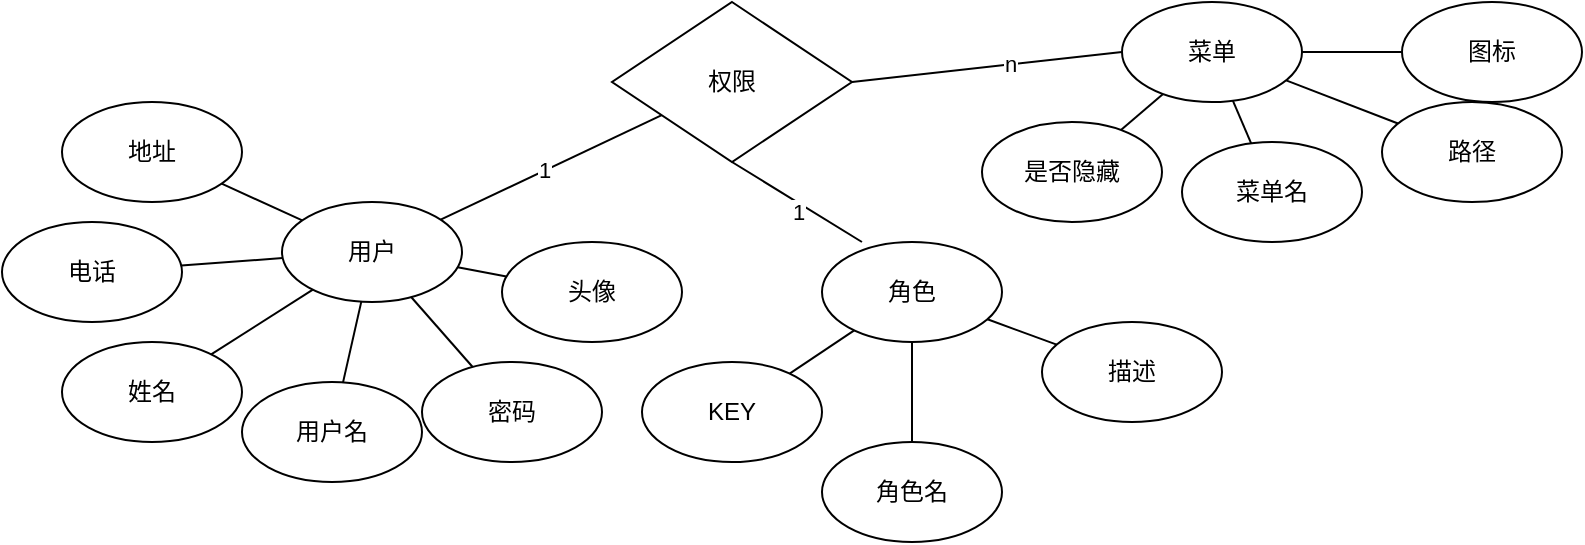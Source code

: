 <mxfile version="21.0.6" type="github">
  <diagram name="第 1 页" id="2mRQ52QLlzKnQliinkt1">
    <mxGraphModel dx="984" dy="590" grid="1" gridSize="10" guides="1" tooltips="1" connect="1" arrows="1" fold="1" page="1" pageScale="1" pageWidth="827" pageHeight="1169" math="0" shadow="0">
      <root>
        <mxCell id="0" />
        <mxCell id="1" parent="0" />
        <mxCell id="mOGSaVw1MvXez0ik0sxi-4" value="" style="rounded=0;orthogonalLoop=1;jettySize=auto;html=1;endArrow=none;endFill=0;" edge="1" parent="1" source="mOGSaVw1MvXez0ik0sxi-1" target="mOGSaVw1MvXez0ik0sxi-3">
          <mxGeometry relative="1" as="geometry" />
        </mxCell>
        <mxCell id="mOGSaVw1MvXez0ik0sxi-47" value="" style="rounded=0;orthogonalLoop=1;jettySize=auto;html=1;endArrow=none;endFill=0;" edge="1" parent="1" source="mOGSaVw1MvXez0ik0sxi-1" target="mOGSaVw1MvXez0ik0sxi-46">
          <mxGeometry relative="1" as="geometry" />
        </mxCell>
        <mxCell id="mOGSaVw1MvXez0ik0sxi-50" value="1" style="edgeLabel;html=1;align=center;verticalAlign=middle;resizable=0;points=[];" vertex="1" connectable="0" parent="mOGSaVw1MvXez0ik0sxi-47">
          <mxGeometry x="-0.059" y="1" relative="1" as="geometry">
            <mxPoint as="offset" />
          </mxGeometry>
        </mxCell>
        <mxCell id="mOGSaVw1MvXez0ik0sxi-1" value="用户" style="ellipse;whiteSpace=wrap;html=1;" vertex="1" parent="1">
          <mxGeometry x="160" y="360" width="90" height="50" as="geometry" />
        </mxCell>
        <mxCell id="mOGSaVw1MvXez0ik0sxi-3" value="姓名" style="ellipse;whiteSpace=wrap;html=1;" vertex="1" parent="1">
          <mxGeometry x="50" y="430" width="90" height="50" as="geometry" />
        </mxCell>
        <mxCell id="mOGSaVw1MvXez0ik0sxi-9" value="" style="rounded=0;orthogonalLoop=1;jettySize=auto;html=1;endArrow=none;endFill=0;" edge="1" parent="1" target="mOGSaVw1MvXez0ik0sxi-10" source="mOGSaVw1MvXez0ik0sxi-1">
          <mxGeometry relative="1" as="geometry">
            <mxPoint x="285" y="450" as="sourcePoint" />
          </mxGeometry>
        </mxCell>
        <mxCell id="mOGSaVw1MvXez0ik0sxi-10" value="用户名" style="ellipse;whiteSpace=wrap;html=1;" vertex="1" parent="1">
          <mxGeometry x="140" y="450" width="90" height="50" as="geometry" />
        </mxCell>
        <mxCell id="mOGSaVw1MvXez0ik0sxi-12" value="" style="rounded=0;orthogonalLoop=1;jettySize=auto;html=1;endArrow=none;endFill=0;" edge="1" parent="1" target="mOGSaVw1MvXez0ik0sxi-13" source="mOGSaVw1MvXez0ik0sxi-1">
          <mxGeometry relative="1" as="geometry">
            <mxPoint x="145" y="300" as="sourcePoint" />
          </mxGeometry>
        </mxCell>
        <mxCell id="mOGSaVw1MvXez0ik0sxi-13" value="电话" style="ellipse;whiteSpace=wrap;html=1;" vertex="1" parent="1">
          <mxGeometry x="20" y="370" width="90" height="50" as="geometry" />
        </mxCell>
        <mxCell id="mOGSaVw1MvXez0ik0sxi-14" value="" style="rounded=0;orthogonalLoop=1;jettySize=auto;html=1;endArrow=none;endFill=0;" edge="1" parent="1" target="mOGSaVw1MvXez0ik0sxi-15" source="mOGSaVw1MvXez0ik0sxi-1">
          <mxGeometry relative="1" as="geometry">
            <mxPoint x="365" y="417" as="sourcePoint" />
          </mxGeometry>
        </mxCell>
        <mxCell id="mOGSaVw1MvXez0ik0sxi-15" value="密码" style="ellipse;whiteSpace=wrap;html=1;" vertex="1" parent="1">
          <mxGeometry x="230" y="440" width="90" height="50" as="geometry" />
        </mxCell>
        <mxCell id="mOGSaVw1MvXez0ik0sxi-16" value="" style="rounded=0;orthogonalLoop=1;jettySize=auto;html=1;endArrow=none;endFill=0;" edge="1" parent="1" target="mOGSaVw1MvXez0ik0sxi-17" source="mOGSaVw1MvXez0ik0sxi-1">
          <mxGeometry relative="1" as="geometry">
            <mxPoint x="415" y="347" as="sourcePoint" />
          </mxGeometry>
        </mxCell>
        <mxCell id="mOGSaVw1MvXez0ik0sxi-17" value="头像" style="ellipse;whiteSpace=wrap;html=1;" vertex="1" parent="1">
          <mxGeometry x="270" y="380" width="90" height="50" as="geometry" />
        </mxCell>
        <mxCell id="mOGSaVw1MvXez0ik0sxi-18" value="" style="rounded=0;orthogonalLoop=1;jettySize=auto;html=1;endArrow=none;endFill=0;" edge="1" parent="1" target="mOGSaVw1MvXez0ik0sxi-19" source="mOGSaVw1MvXez0ik0sxi-1">
          <mxGeometry relative="1" as="geometry">
            <mxPoint x="125" y="230" as="sourcePoint" />
          </mxGeometry>
        </mxCell>
        <mxCell id="mOGSaVw1MvXez0ik0sxi-19" value="地址" style="ellipse;whiteSpace=wrap;html=1;" vertex="1" parent="1">
          <mxGeometry x="50" y="310" width="90" height="50" as="geometry" />
        </mxCell>
        <mxCell id="mOGSaVw1MvXez0ik0sxi-20" value="" style="rounded=0;orthogonalLoop=1;jettySize=auto;html=1;endArrow=none;endFill=0;" edge="1" parent="1" source="mOGSaVw1MvXez0ik0sxi-21" target="mOGSaVw1MvXez0ik0sxi-22">
          <mxGeometry relative="1" as="geometry" />
        </mxCell>
        <mxCell id="mOGSaVw1MvXez0ik0sxi-21" value="角色" style="ellipse;whiteSpace=wrap;html=1;" vertex="1" parent="1">
          <mxGeometry x="430" y="380" width="90" height="50" as="geometry" />
        </mxCell>
        <mxCell id="mOGSaVw1MvXez0ik0sxi-22" value="角色名" style="ellipse;whiteSpace=wrap;html=1;" vertex="1" parent="1">
          <mxGeometry x="430" y="480" width="90" height="50" as="geometry" />
        </mxCell>
        <mxCell id="mOGSaVw1MvXez0ik0sxi-23" value="" style="rounded=0;orthogonalLoop=1;jettySize=auto;html=1;endArrow=none;endFill=0;" edge="1" parent="1" source="mOGSaVw1MvXez0ik0sxi-21" target="mOGSaVw1MvXez0ik0sxi-24">
          <mxGeometry relative="1" as="geometry">
            <mxPoint x="505" y="460" as="sourcePoint" />
          </mxGeometry>
        </mxCell>
        <mxCell id="mOGSaVw1MvXez0ik0sxi-24" value="描述" style="ellipse;whiteSpace=wrap;html=1;" vertex="1" parent="1">
          <mxGeometry x="540" y="420" width="90" height="50" as="geometry" />
        </mxCell>
        <mxCell id="mOGSaVw1MvXez0ik0sxi-25" value="" style="rounded=0;orthogonalLoop=1;jettySize=auto;html=1;endArrow=none;endFill=0;" edge="1" parent="1" source="mOGSaVw1MvXez0ik0sxi-21" target="mOGSaVw1MvXez0ik0sxi-26">
          <mxGeometry relative="1" as="geometry">
            <mxPoint x="365" y="310" as="sourcePoint" />
          </mxGeometry>
        </mxCell>
        <mxCell id="mOGSaVw1MvXez0ik0sxi-26" value="KEY" style="ellipse;whiteSpace=wrap;html=1;" vertex="1" parent="1">
          <mxGeometry x="340" y="440" width="90" height="50" as="geometry" />
        </mxCell>
        <mxCell id="mOGSaVw1MvXez0ik0sxi-33" value="" style="rounded=0;orthogonalLoop=1;jettySize=auto;html=1;endArrow=none;endFill=0;" edge="1" parent="1" source="mOGSaVw1MvXez0ik0sxi-34" target="mOGSaVw1MvXez0ik0sxi-35">
          <mxGeometry relative="1" as="geometry" />
        </mxCell>
        <mxCell id="mOGSaVw1MvXez0ik0sxi-34" value="菜单" style="ellipse;whiteSpace=wrap;html=1;" vertex="1" parent="1">
          <mxGeometry x="580" y="260" width="90" height="50" as="geometry" />
        </mxCell>
        <mxCell id="mOGSaVw1MvXez0ik0sxi-35" value="是否隐藏" style="ellipse;whiteSpace=wrap;html=1;" vertex="1" parent="1">
          <mxGeometry x="510" y="320" width="90" height="50" as="geometry" />
        </mxCell>
        <mxCell id="mOGSaVw1MvXez0ik0sxi-36" value="" style="rounded=0;orthogonalLoop=1;jettySize=auto;html=1;endArrow=none;endFill=0;" edge="1" parent="1" source="mOGSaVw1MvXez0ik0sxi-34" target="mOGSaVw1MvXez0ik0sxi-37">
          <mxGeometry relative="1" as="geometry">
            <mxPoint x="725" y="330" as="sourcePoint" />
          </mxGeometry>
        </mxCell>
        <mxCell id="mOGSaVw1MvXez0ik0sxi-37" value="菜单名" style="ellipse;whiteSpace=wrap;html=1;" vertex="1" parent="1">
          <mxGeometry x="610" y="330" width="90" height="50" as="geometry" />
        </mxCell>
        <mxCell id="mOGSaVw1MvXez0ik0sxi-40" value="" style="rounded=0;orthogonalLoop=1;jettySize=auto;html=1;endArrow=none;endFill=0;" edge="1" parent="1" source="mOGSaVw1MvXez0ik0sxi-34" target="mOGSaVw1MvXez0ik0sxi-41">
          <mxGeometry relative="1" as="geometry">
            <mxPoint x="805" y="297" as="sourcePoint" />
          </mxGeometry>
        </mxCell>
        <mxCell id="mOGSaVw1MvXez0ik0sxi-41" value="路径" style="ellipse;whiteSpace=wrap;html=1;" vertex="1" parent="1">
          <mxGeometry x="710" y="310" width="90" height="50" as="geometry" />
        </mxCell>
        <mxCell id="mOGSaVw1MvXez0ik0sxi-42" value="" style="rounded=0;orthogonalLoop=1;jettySize=auto;html=1;endArrow=none;endFill=0;" edge="1" parent="1" source="mOGSaVw1MvXez0ik0sxi-34" target="mOGSaVw1MvXez0ik0sxi-43">
          <mxGeometry relative="1" as="geometry">
            <mxPoint x="855" y="227" as="sourcePoint" />
          </mxGeometry>
        </mxCell>
        <mxCell id="mOGSaVw1MvXez0ik0sxi-43" value="图标" style="ellipse;whiteSpace=wrap;html=1;" vertex="1" parent="1">
          <mxGeometry x="720" y="260" width="90" height="50" as="geometry" />
        </mxCell>
        <mxCell id="mOGSaVw1MvXez0ik0sxi-46" value="权限" style="rhombus;whiteSpace=wrap;html=1;" vertex="1" parent="1">
          <mxGeometry x="325" y="260" width="120" height="80" as="geometry" />
        </mxCell>
        <mxCell id="mOGSaVw1MvXez0ik0sxi-48" value="" style="rounded=0;orthogonalLoop=1;jettySize=auto;html=1;endArrow=none;endFill=0;entryX=1;entryY=0.5;entryDx=0;entryDy=0;exitX=0;exitY=0.5;exitDx=0;exitDy=0;" edge="1" parent="1" source="mOGSaVw1MvXez0ik0sxi-34" target="mOGSaVw1MvXez0ik0sxi-46">
          <mxGeometry relative="1" as="geometry">
            <mxPoint x="246" y="377" as="sourcePoint" />
            <mxPoint x="378" y="299" as="targetPoint" />
          </mxGeometry>
        </mxCell>
        <mxCell id="mOGSaVw1MvXez0ik0sxi-53" value="n" style="edgeLabel;html=1;align=center;verticalAlign=middle;resizable=0;points=[];" vertex="1" connectable="0" parent="mOGSaVw1MvXez0ik0sxi-48">
          <mxGeometry x="-0.17" relative="1" as="geometry">
            <mxPoint as="offset" />
          </mxGeometry>
        </mxCell>
        <mxCell id="mOGSaVw1MvXez0ik0sxi-49" value="" style="rounded=0;orthogonalLoop=1;jettySize=auto;html=1;endArrow=none;endFill=0;entryX=0.5;entryY=1;entryDx=0;entryDy=0;exitX=0.222;exitY=0;exitDx=0;exitDy=0;exitPerimeter=0;" edge="1" parent="1" source="mOGSaVw1MvXez0ik0sxi-21" target="mOGSaVw1MvXez0ik0sxi-46">
          <mxGeometry relative="1" as="geometry">
            <mxPoint x="590" y="295" as="sourcePoint" />
            <mxPoint x="470" y="280" as="targetPoint" />
          </mxGeometry>
        </mxCell>
        <mxCell id="mOGSaVw1MvXez0ik0sxi-51" value="1" style="edgeLabel;html=1;align=center;verticalAlign=middle;resizable=0;points=[];" vertex="1" connectable="0" parent="mOGSaVw1MvXez0ik0sxi-49">
          <mxGeometry x="-0.087" y="4" relative="1" as="geometry">
            <mxPoint as="offset" />
          </mxGeometry>
        </mxCell>
      </root>
    </mxGraphModel>
  </diagram>
</mxfile>
